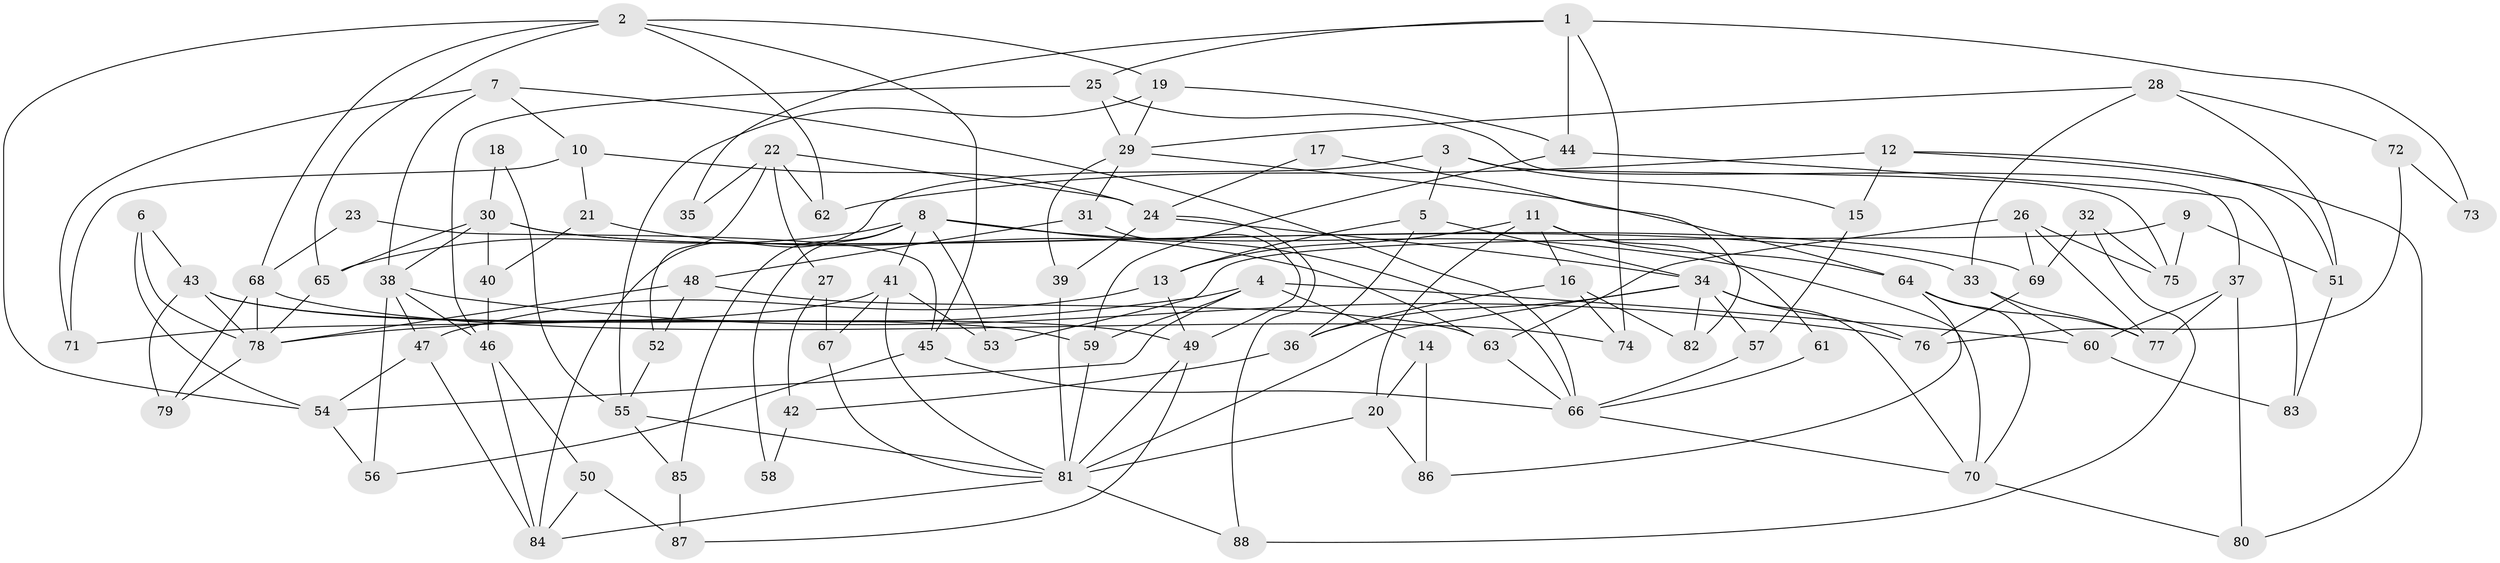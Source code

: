 // coarse degree distribution, {3: 0.3114754098360656, 5: 0.14754098360655737, 2: 0.06557377049180328, 4: 0.29508196721311475, 6: 0.08196721311475409, 10: 0.03278688524590164, 8: 0.03278688524590164, 11: 0.01639344262295082, 9: 0.01639344262295082}
// Generated by graph-tools (version 1.1) at 2025/52/03/04/25 21:52:24]
// undirected, 88 vertices, 176 edges
graph export_dot {
graph [start="1"]
  node [color=gray90,style=filled];
  1;
  2;
  3;
  4;
  5;
  6;
  7;
  8;
  9;
  10;
  11;
  12;
  13;
  14;
  15;
  16;
  17;
  18;
  19;
  20;
  21;
  22;
  23;
  24;
  25;
  26;
  27;
  28;
  29;
  30;
  31;
  32;
  33;
  34;
  35;
  36;
  37;
  38;
  39;
  40;
  41;
  42;
  43;
  44;
  45;
  46;
  47;
  48;
  49;
  50;
  51;
  52;
  53;
  54;
  55;
  56;
  57;
  58;
  59;
  60;
  61;
  62;
  63;
  64;
  65;
  66;
  67;
  68;
  69;
  70;
  71;
  72;
  73;
  74;
  75;
  76;
  77;
  78;
  79;
  80;
  81;
  82;
  83;
  84;
  85;
  86;
  87;
  88;
  1 -- 44;
  1 -- 25;
  1 -- 35;
  1 -- 73;
  1 -- 74;
  2 -- 65;
  2 -- 45;
  2 -- 19;
  2 -- 54;
  2 -- 62;
  2 -- 68;
  3 -- 5;
  3 -- 84;
  3 -- 15;
  3 -- 75;
  4 -- 78;
  4 -- 60;
  4 -- 14;
  4 -- 54;
  4 -- 59;
  5 -- 34;
  5 -- 13;
  5 -- 36;
  6 -- 54;
  6 -- 43;
  6 -- 78;
  7 -- 10;
  7 -- 38;
  7 -- 66;
  7 -- 71;
  8 -- 66;
  8 -- 41;
  8 -- 53;
  8 -- 58;
  8 -- 65;
  8 -- 70;
  8 -- 85;
  9 -- 75;
  9 -- 53;
  9 -- 51;
  10 -- 21;
  10 -- 24;
  10 -- 71;
  11 -- 20;
  11 -- 16;
  11 -- 13;
  11 -- 61;
  11 -- 64;
  12 -- 15;
  12 -- 62;
  12 -- 51;
  12 -- 80;
  13 -- 49;
  13 -- 47;
  14 -- 20;
  14 -- 86;
  15 -- 57;
  16 -- 74;
  16 -- 36;
  16 -- 82;
  17 -- 82;
  17 -- 24;
  18 -- 55;
  18 -- 30;
  19 -- 29;
  19 -- 44;
  19 -- 55;
  20 -- 81;
  20 -- 86;
  21 -- 63;
  21 -- 40;
  22 -- 52;
  22 -- 24;
  22 -- 27;
  22 -- 35;
  22 -- 62;
  23 -- 45;
  23 -- 68;
  24 -- 39;
  24 -- 34;
  24 -- 88;
  25 -- 37;
  25 -- 29;
  25 -- 46;
  26 -- 63;
  26 -- 77;
  26 -- 69;
  26 -- 75;
  27 -- 67;
  27 -- 42;
  28 -- 33;
  28 -- 51;
  28 -- 29;
  28 -- 72;
  29 -- 64;
  29 -- 31;
  29 -- 39;
  30 -- 65;
  30 -- 38;
  30 -- 33;
  30 -- 40;
  30 -- 69;
  31 -- 49;
  31 -- 48;
  32 -- 75;
  32 -- 69;
  32 -- 88;
  33 -- 77;
  33 -- 60;
  34 -- 81;
  34 -- 76;
  34 -- 36;
  34 -- 57;
  34 -- 70;
  34 -- 82;
  36 -- 42;
  37 -- 60;
  37 -- 80;
  37 -- 77;
  38 -- 46;
  38 -- 47;
  38 -- 56;
  38 -- 76;
  39 -- 81;
  40 -- 46;
  41 -- 81;
  41 -- 71;
  41 -- 53;
  41 -- 67;
  42 -- 58;
  43 -- 79;
  43 -- 59;
  43 -- 49;
  43 -- 78;
  44 -- 59;
  44 -- 83;
  45 -- 66;
  45 -- 56;
  46 -- 84;
  46 -- 50;
  47 -- 54;
  47 -- 84;
  48 -- 78;
  48 -- 52;
  48 -- 63;
  49 -- 87;
  49 -- 81;
  50 -- 84;
  50 -- 87;
  51 -- 83;
  52 -- 55;
  54 -- 56;
  55 -- 81;
  55 -- 85;
  57 -- 66;
  59 -- 81;
  60 -- 83;
  61 -- 66;
  63 -- 66;
  64 -- 70;
  64 -- 77;
  64 -- 86;
  65 -- 78;
  66 -- 70;
  67 -- 81;
  68 -- 78;
  68 -- 74;
  68 -- 79;
  69 -- 76;
  70 -- 80;
  72 -- 76;
  72 -- 73;
  78 -- 79;
  81 -- 88;
  81 -- 84;
  85 -- 87;
}
